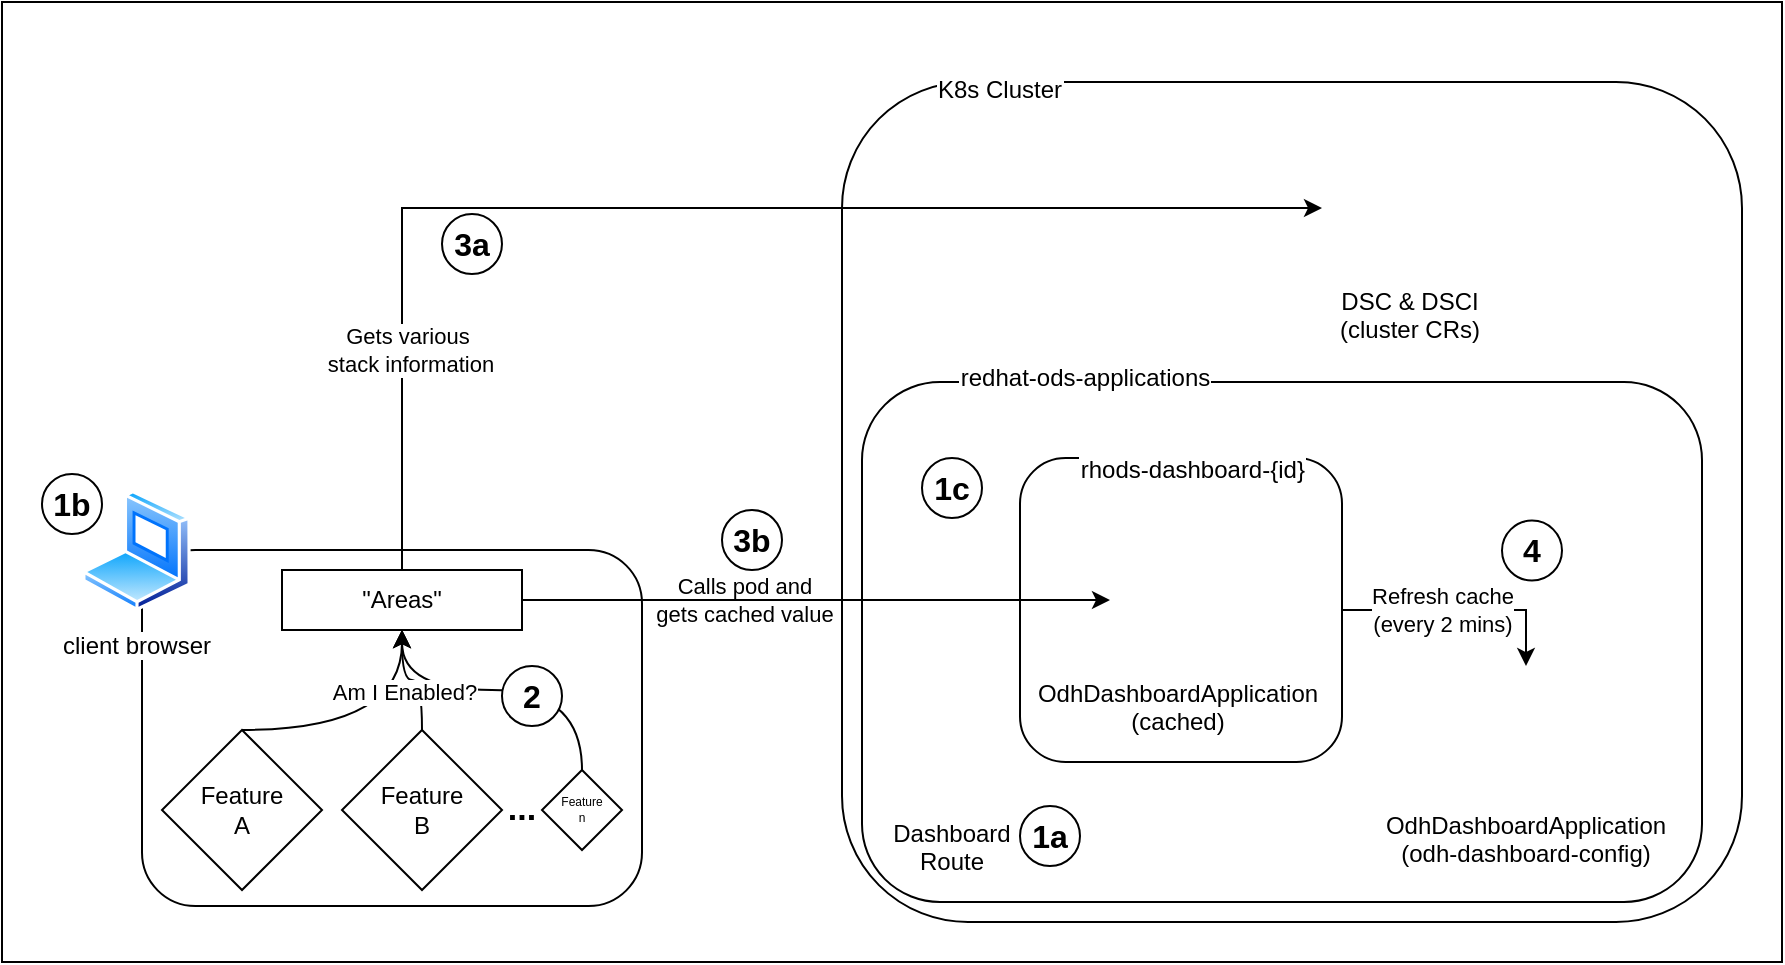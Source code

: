 <mxfile version="24.7.7">
  <diagram name="Page-1" id="_F1Y5q_0cjQZbcs4WvlD">
    <mxGraphModel dx="1512" dy="635" grid="1" gridSize="10" guides="1" tooltips="1" connect="1" arrows="1" fold="1" page="0" pageScale="1" pageWidth="850" pageHeight="1100" math="0" shadow="0">
      <root>
        <mxCell id="0" />
        <mxCell id="1" parent="0" />
        <mxCell id="ZpG1sT2TVCUBfAVEROlj-87" value="" style="rounded=0;whiteSpace=wrap;html=1;" vertex="1" parent="1">
          <mxGeometry x="-110" y="280" width="890" height="480" as="geometry" />
        </mxCell>
        <mxCell id="ZpG1sT2TVCUBfAVEROlj-52" value="" style="rounded=1;whiteSpace=wrap;html=1;" vertex="1" parent="1">
          <mxGeometry x="310" y="320" width="450" height="420" as="geometry" />
        </mxCell>
        <mxCell id="ZpG1sT2TVCUBfAVEROlj-60" value="" style="rounded=1;whiteSpace=wrap;html=1;" vertex="1" parent="1">
          <mxGeometry x="320" y="470" width="420" height="260" as="geometry" />
        </mxCell>
        <mxCell id="ZpG1sT2TVCUBfAVEROlj-39" value="" style="rounded=1;whiteSpace=wrap;html=1;" vertex="1" parent="1">
          <mxGeometry x="-40" y="554" width="250" height="178" as="geometry" />
        </mxCell>
        <mxCell id="ZpG1sT2TVCUBfAVEROlj-72" style="edgeStyle=orthogonalEdgeStyle;rounded=0;orthogonalLoop=1;jettySize=auto;html=1;entryX=0.5;entryY=0;entryDx=0;entryDy=0;" edge="1" parent="1" source="ZpG1sT2TVCUBfAVEROlj-36" target="ZpG1sT2TVCUBfAVEROlj-31">
          <mxGeometry relative="1" as="geometry" />
        </mxCell>
        <mxCell id="ZpG1sT2TVCUBfAVEROlj-74" value="Refresh cache&lt;br&gt;(every 2 mins)" style="edgeLabel;html=1;align=center;verticalAlign=middle;resizable=0;points=[];" vertex="1" connectable="0" parent="ZpG1sT2TVCUBfAVEROlj-72">
          <mxGeometry x="-0.34" y="-1" relative="1" as="geometry">
            <mxPoint x="10" y="-1" as="offset" />
          </mxGeometry>
        </mxCell>
        <mxCell id="ZpG1sT2TVCUBfAVEROlj-36" value="" style="rounded=1;whiteSpace=wrap;html=1;" vertex="1" parent="1">
          <mxGeometry x="399" y="508" width="161" height="152" as="geometry" />
        </mxCell>
        <mxCell id="ZpG1sT2TVCUBfAVEROlj-26" value="rhods-dashboard-{id}" style="shape=image;verticalLabelPosition=middle;labelBackgroundColor=default;verticalAlign=middle;aspect=fixed;imageAspect=0;image=https://raw.githubusercontent.com/kubernetes/community/0a485eaaa96a1e194b056cdaa2261f8f371d5891/icons/svg/resources/labeled/pod.svg;labelPosition=right;align=left;" vertex="1" parent="1">
          <mxGeometry x="380" y="490" width="47.39" height="46" as="geometry" />
        </mxCell>
        <mxCell id="ZpG1sT2TVCUBfAVEROlj-31" value="OdhDashboardApplication&#xa;(odh-dashboard-config)" style="shape=image;verticalLabelPosition=bottom;labelBackgroundColor=default;verticalAlign=top;aspect=fixed;imageAspect=0;image=https://raw.githubusercontent.com/kubernetes/community/0a485eaaa96a1e194b056cdaa2261f8f371d5891/icons/svg/resources/unlabeled/crd.svg;" vertex="1" parent="1">
          <mxGeometry x="618" y="612" width="68" height="66" as="geometry" />
        </mxCell>
        <mxCell id="ZpG1sT2TVCUBfAVEROlj-34" value="OdhDashboardApplication&#xa;(cached)" style="shape=image;verticalLabelPosition=bottom;labelBackgroundColor=default;verticalAlign=top;aspect=fixed;imageAspect=0;image=https://raw.githubusercontent.com/kubernetes/community/0a485eaaa96a1e194b056cdaa2261f8f371d5891/icons/svg/resources/unlabeled/crd.svg;" vertex="1" parent="1">
          <mxGeometry x="444" y="546" width="68" height="66" as="geometry" />
        </mxCell>
        <mxCell id="ZpG1sT2TVCUBfAVEROlj-38" value="client browser" style="image;aspect=fixed;perimeter=ellipsePerimeter;html=1;align=center;shadow=0;dashed=0;spacingTop=3;image=img/lib/active_directory/laptop_client.svg;" vertex="1" parent="1">
          <mxGeometry x="-70" y="524" width="54.5" height="60.56" as="geometry" />
        </mxCell>
        <mxCell id="ZpG1sT2TVCUBfAVEROlj-57" style="edgeStyle=orthogonalEdgeStyle;rounded=0;orthogonalLoop=1;jettySize=auto;html=1;" edge="1" parent="1" source="ZpG1sT2TVCUBfAVEROlj-41" target="ZpG1sT2TVCUBfAVEROlj-34">
          <mxGeometry relative="1" as="geometry" />
        </mxCell>
        <mxCell id="ZpG1sT2TVCUBfAVEROlj-58" value="Calls pod and&lt;div&gt;&lt;div&gt;gets cached value&lt;/div&gt;&lt;/div&gt;" style="edgeLabel;html=1;align=center;verticalAlign=middle;resizable=0;points=[];labelBackgroundColor=none;" vertex="1" connectable="0" parent="ZpG1sT2TVCUBfAVEROlj-57">
          <mxGeometry x="-0.292" y="1" relative="1" as="geometry">
            <mxPoint x="7" y="1" as="offset" />
          </mxGeometry>
        </mxCell>
        <mxCell id="ZpG1sT2TVCUBfAVEROlj-67" style="edgeStyle=orthogonalEdgeStyle;rounded=0;orthogonalLoop=1;jettySize=auto;html=1;entryX=0;entryY=0.5;entryDx=0;entryDy=0;" edge="1" parent="1">
          <mxGeometry relative="1" as="geometry">
            <mxPoint x="90" y="574" as="sourcePoint" />
            <mxPoint x="550" y="383.0" as="targetPoint" />
            <Array as="points">
              <mxPoint x="90" y="383" />
            </Array>
          </mxGeometry>
        </mxCell>
        <mxCell id="ZpG1sT2TVCUBfAVEROlj-71" value="Gets various&amp;nbsp;&lt;div&gt;stack information&lt;/div&gt;" style="edgeLabel;html=1;align=center;verticalAlign=middle;resizable=0;points=[];" vertex="1" connectable="0" parent="ZpG1sT2TVCUBfAVEROlj-67">
          <mxGeometry x="-0.631" y="-4" relative="1" as="geometry">
            <mxPoint as="offset" />
          </mxGeometry>
        </mxCell>
        <mxCell id="ZpG1sT2TVCUBfAVEROlj-41" value="&quot;Areas&quot;" style="rounded=0;whiteSpace=wrap;html=1;" vertex="1" parent="1">
          <mxGeometry x="30" y="564" width="120" height="30" as="geometry" />
        </mxCell>
        <mxCell id="ZpG1sT2TVCUBfAVEROlj-47" style="edgeStyle=orthogonalEdgeStyle;rounded=0;orthogonalLoop=1;jettySize=auto;html=1;curved=1;" edge="1" parent="1" source="ZpG1sT2TVCUBfAVEROlj-42" target="ZpG1sT2TVCUBfAVEROlj-41">
          <mxGeometry relative="1" as="geometry">
            <Array as="points">
              <mxPoint x="90" y="644" />
            </Array>
          </mxGeometry>
        </mxCell>
        <mxCell id="ZpG1sT2TVCUBfAVEROlj-42" value="Feature&lt;br&gt;A" style="rhombus;whiteSpace=wrap;html=1;" vertex="1" parent="1">
          <mxGeometry x="-30" y="644" width="80" height="80" as="geometry" />
        </mxCell>
        <mxCell id="ZpG1sT2TVCUBfAVEROlj-48" style="rounded=0;orthogonalLoop=1;jettySize=auto;html=1;entryX=0.5;entryY=1;entryDx=0;entryDy=0;edgeStyle=orthogonalEdgeStyle;curved=1;" edge="1" parent="1" source="ZpG1sT2TVCUBfAVEROlj-43" target="ZpG1sT2TVCUBfAVEROlj-41">
          <mxGeometry relative="1" as="geometry" />
        </mxCell>
        <mxCell id="ZpG1sT2TVCUBfAVEROlj-43" value="Feature&lt;br&gt;B" style="rhombus;whiteSpace=wrap;html=1;" vertex="1" parent="1">
          <mxGeometry x="60" y="644" width="80" height="80" as="geometry" />
        </mxCell>
        <mxCell id="ZpG1sT2TVCUBfAVEROlj-49" style="edgeStyle=orthogonalEdgeStyle;rounded=1;orthogonalLoop=1;jettySize=auto;html=1;entryX=0.5;entryY=1;entryDx=0;entryDy=0;curved=1;" edge="1" parent="1" source="ZpG1sT2TVCUBfAVEROlj-44" target="ZpG1sT2TVCUBfAVEROlj-41">
          <mxGeometry relative="1" as="geometry">
            <mxPoint x="100" y="624" as="targetPoint" />
            <Array as="points">
              <mxPoint x="180" y="624" />
              <mxPoint x="90" y="624" />
            </Array>
          </mxGeometry>
        </mxCell>
        <mxCell id="ZpG1sT2TVCUBfAVEROlj-51" value="Am I Enabled?" style="edgeLabel;html=1;align=center;verticalAlign=middle;resizable=0;points=[];" vertex="1" connectable="0" parent="ZpG1sT2TVCUBfAVEROlj-49">
          <mxGeometry x="0.167" y="1" relative="1" as="geometry">
            <mxPoint x="-36" as="offset" />
          </mxGeometry>
        </mxCell>
        <mxCell id="ZpG1sT2TVCUBfAVEROlj-44" value="Feature&lt;br style=&quot;font-size: 6px;&quot;&gt;n" style="rhombus;whiteSpace=wrap;html=1;fontSize=6;" vertex="1" parent="1">
          <mxGeometry x="160" y="664" width="40" height="40" as="geometry" />
        </mxCell>
        <mxCell id="ZpG1sT2TVCUBfAVEROlj-45" value="..." style="text;html=1;align=center;verticalAlign=middle;whiteSpace=wrap;rounded=0;fontStyle=1;fontSize=17;" vertex="1" parent="1">
          <mxGeometry x="120" y="669" width="60" height="30" as="geometry" />
        </mxCell>
        <mxCell id="ZpG1sT2TVCUBfAVEROlj-59" value="redhat-ods-applications" style="shape=image;verticalLabelPosition=middle;labelBackgroundColor=default;verticalAlign=middle;aspect=fixed;imageAspect=0;image=https://raw.githubusercontent.com/kubernetes/community/0a485eaaa96a1e194b056cdaa2261f8f371d5891/icons/svg/resources/labeled/ns.svg;labelPosition=right;align=left;" vertex="1" parent="1">
          <mxGeometry x="320" y="444" width="47.39" height="46" as="geometry" />
        </mxCell>
        <mxCell id="ZpG1sT2TVCUBfAVEROlj-65" value="" style="shape=image;verticalLabelPosition=bottom;labelBackgroundColor=default;verticalAlign=top;aspect=fixed;imageAspect=0;image=https://raw.githubusercontent.com/kubernetes/community/0a485eaaa96a1e194b056cdaa2261f8f371d5891/icons/svg/resources/unlabeled/crd.svg;" vertex="1" parent="1">
          <mxGeometry x="550" y="340" width="68" height="66" as="geometry" />
        </mxCell>
        <mxCell id="ZpG1sT2TVCUBfAVEROlj-69" value="DSC &amp; DSCI&#xa;(cluster CRs)" style="shape=image;verticalLabelPosition=bottom;labelBackgroundColor=default;verticalAlign=top;aspect=fixed;imageAspect=0;image=https://raw.githubusercontent.com/kubernetes/community/0a485eaaa96a1e194b056cdaa2261f8f371d5891/icons/svg/resources/unlabeled/crd.svg;" vertex="1" parent="1">
          <mxGeometry x="560" y="350" width="68" height="66" as="geometry" />
        </mxCell>
        <mxCell id="ZpG1sT2TVCUBfAVEROlj-70" value="K8s Cluster" style="shape=image;verticalLabelPosition=middle;labelBackgroundColor=default;verticalAlign=middle;aspect=fixed;imageAspect=0;image=https://raw.githubusercontent.com/kubernetes/community/0a485eaaa96a1e194b056cdaa2261f8f371d5891/icons/svg/infrastructure_components/unlabeled/control-plane.svg;labelPosition=right;align=left;" vertex="1" parent="1">
          <mxGeometry x="288" y="290" width="68" height="66" as="geometry" />
        </mxCell>
        <mxCell id="ZpG1sT2TVCUBfAVEROlj-76" value="2" style="ellipse;whiteSpace=wrap;html=1;aspect=fixed;fontSize=16;fontStyle=1" vertex="1" parent="1">
          <mxGeometry x="140" y="612" width="30" height="30" as="geometry" />
        </mxCell>
        <mxCell id="ZpG1sT2TVCUBfAVEROlj-77" value="1b" style="ellipse;whiteSpace=wrap;html=1;aspect=fixed;fontSize=16;fontStyle=1" vertex="1" parent="1">
          <mxGeometry x="-90.0" y="516" width="30" height="30" as="geometry" />
        </mxCell>
        <mxCell id="ZpG1sT2TVCUBfAVEROlj-79" value="3a" style="ellipse;whiteSpace=wrap;html=1;aspect=fixed;fontSize=16;fontStyle=1" vertex="1" parent="1">
          <mxGeometry x="110" y="386" width="30" height="30" as="geometry" />
        </mxCell>
        <mxCell id="ZpG1sT2TVCUBfAVEROlj-85" value="3b" style="ellipse;whiteSpace=wrap;html=1;aspect=fixed;fontSize=16;fontStyle=1" vertex="1" parent="1">
          <mxGeometry x="250" y="534" width="30" height="30" as="geometry" />
        </mxCell>
        <mxCell id="ZpG1sT2TVCUBfAVEROlj-86" value="1c" style="ellipse;whiteSpace=wrap;html=1;aspect=fixed;fontSize=16;fontStyle=1" vertex="1" parent="1">
          <mxGeometry x="350" y="508" width="30" height="30" as="geometry" />
        </mxCell>
        <mxCell id="ZpG1sT2TVCUBfAVEROlj-88" value="4" style="ellipse;whiteSpace=wrap;html=1;aspect=fixed;fontSize=16;fontStyle=1" vertex="1" parent="1">
          <mxGeometry x="640" y="539.28" width="30" height="30" as="geometry" />
        </mxCell>
        <mxCell id="ZpG1sT2TVCUBfAVEROlj-89" value="Dashboard&#xa;Route" style="shape=image;verticalLabelPosition=bottom;labelBackgroundColor=default;verticalAlign=top;aspect=fixed;imageAspect=0;image=https://raw.githubusercontent.com/kubernetes/community/0a485eaaa96a1e194b056cdaa2261f8f371d5891/icons/svg/resources/unlabeled/svc.svg;" vertex="1" parent="1">
          <mxGeometry x="338.21" y="630" width="53.58" height="52" as="geometry" />
        </mxCell>
        <mxCell id="ZpG1sT2TVCUBfAVEROlj-91" value="1a" style="ellipse;whiteSpace=wrap;html=1;aspect=fixed;fontSize=16;fontStyle=1" vertex="1" parent="1">
          <mxGeometry x="399" y="682" width="30" height="30" as="geometry" />
        </mxCell>
      </root>
    </mxGraphModel>
  </diagram>
</mxfile>
